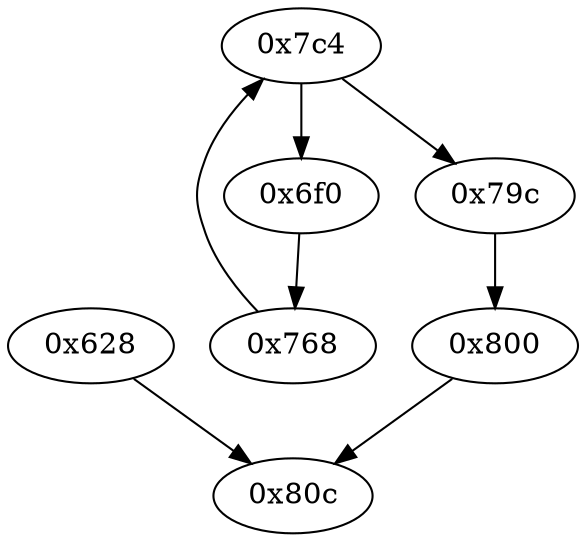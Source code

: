 strict digraph "" {
	graph ["edge"="{}",
		file="/Users/mark/Documents//论文//第二篇论文//2018-08-24交论文后的备份/2019/CFG/small-programs/1b-1-1-1-0-dc-1-0-1/1576_\
recovered.dot",
		"graph"="{u'file': u'/Users/mark/Documents//\u8bba\u6587//\u7b2c\u4e8c\u7bc7\u8bba\u6587//2018-08-24\u4ea4\u8bba\u6587\u540e\u7684\u5907\u4efd/\
2019/CFG/small-programs/1b-1-1-1-0-dc-1-0-1/1576_recovered.dot'}",
		"node"="{u'opcode': u''}"
	];
	"0x800"	 [opcode="[u'mov', u'mov', u'b']"];
	"0x80c"	 [opcode="[u'mov', u'sub', u'pop']"];
	"0x800" -> "0x80c";
	"0x768"	 [opcode="[u'ldr', u'ldr', u'mov', u'add', u'b']"];
	"0x7c4"	 [opcode="[u'ldr', u'str', u'str', u'ldr', u'ldrb', u'ldr', u'ldr', u'ldr', u'cmp', u'mov', u'b']"];
	"0x768" -> "0x7c4";
	"0x6f0"	 [opcode="[u'ldr', u'ldr', u'add', u'str', u'ldr', u'b']"];
	"0x6f0" -> "0x768";
	"0x628"	 [opcode="[u'push', u'add', u'sub', u'str', u'cmp', u'ldr', u'ldr', u'ldr', u'add', u'mov', u'ldr', u'ldr', u'ldr', u'str', u'ldr', u'add', \
u'b']"];
	"0x628" -> "0x80c";
	"0x79c"	 [opcode="[u'ldr', u'mov', u'bl', u'ldr', u'b']"];
	"0x79c" -> "0x800";
	"0x7c4" -> "0x6f0";
	"0x7c4" -> "0x79c";
}
